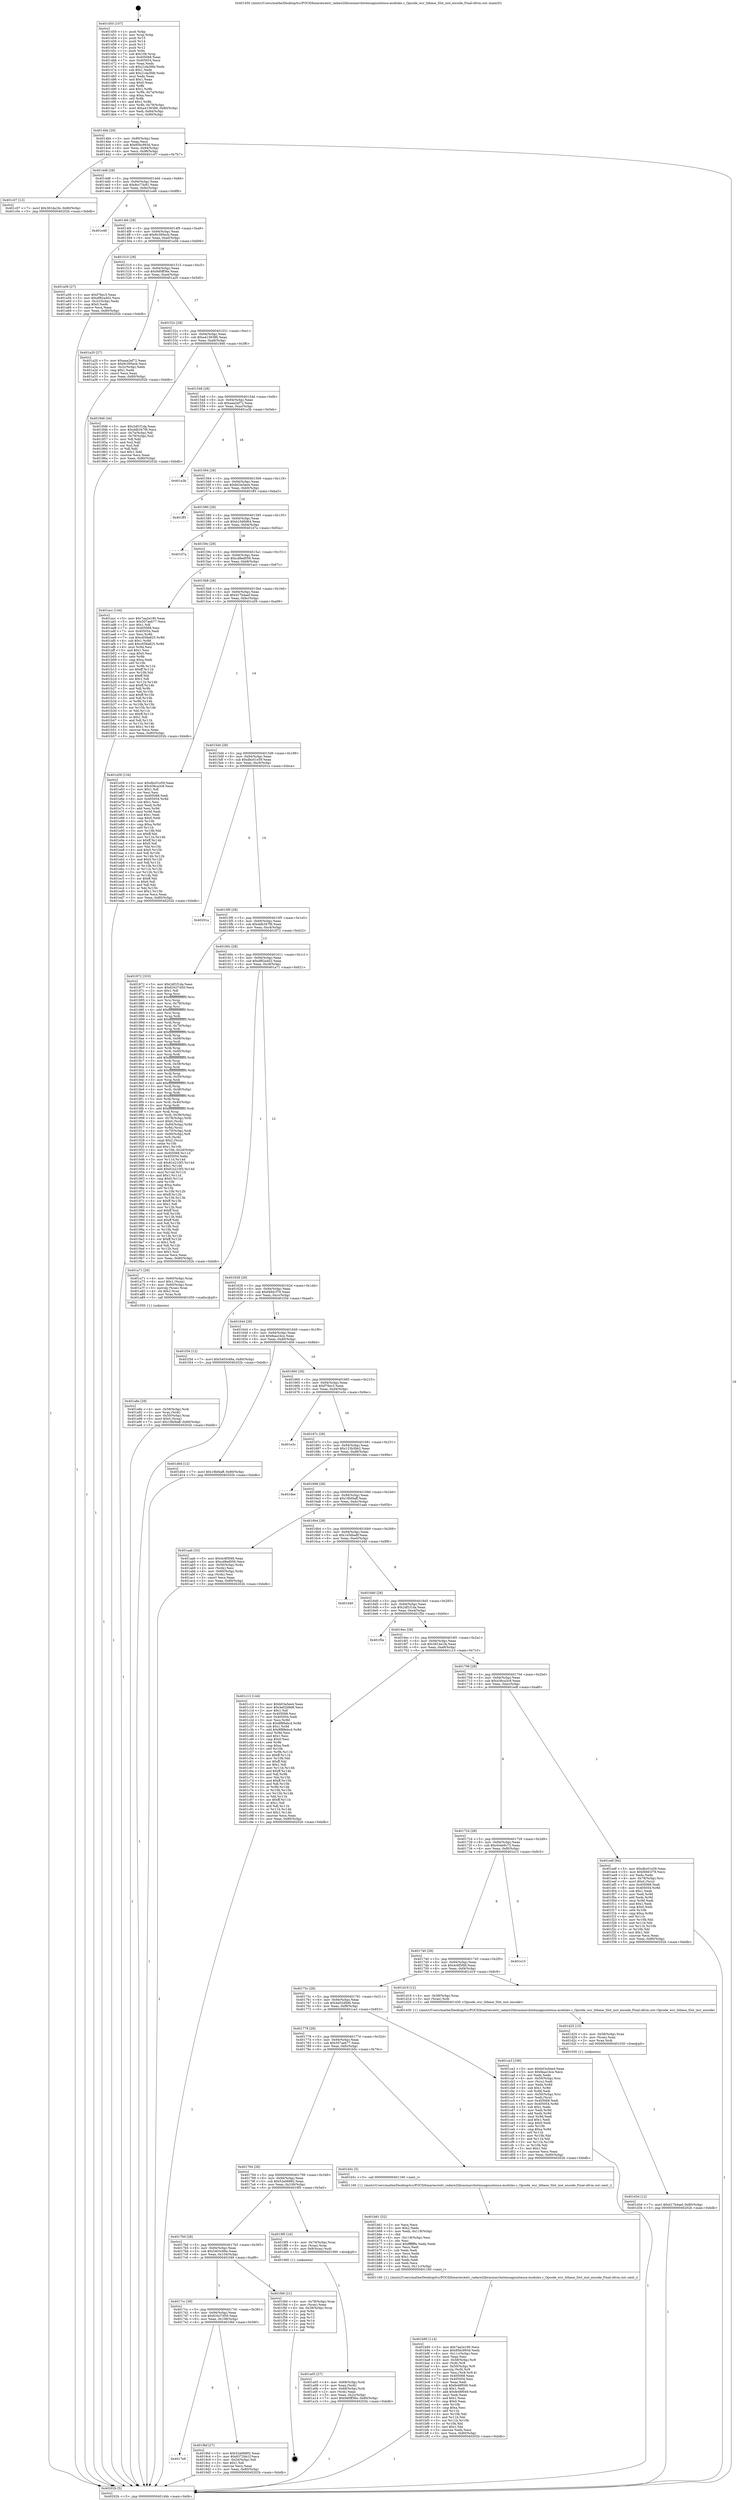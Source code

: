 digraph "0x401450" {
  label = "0x401450 (/mnt/c/Users/mathe/Desktop/tcc/POCII/binaries/extr_radare2librasmarchxtensagnuxtensa-modules.c_Opcode_wsr_litbase_Slot_inst_encode_Final-ollvm.out::main(0))"
  labelloc = "t"
  node[shape=record]

  Entry [label="",width=0.3,height=0.3,shape=circle,fillcolor=black,style=filled]
  "0x4014bb" [label="{
     0x4014bb [29]\l
     | [instrs]\l
     &nbsp;&nbsp;0x4014bb \<+3\>: mov -0x80(%rbp),%eax\l
     &nbsp;&nbsp;0x4014be \<+2\>: mov %eax,%ecx\l
     &nbsp;&nbsp;0x4014c0 \<+6\>: sub $0x85bc993d,%ecx\l
     &nbsp;&nbsp;0x4014c6 \<+6\>: mov %eax,-0x94(%rbp)\l
     &nbsp;&nbsp;0x4014cc \<+6\>: mov %ecx,-0x98(%rbp)\l
     &nbsp;&nbsp;0x4014d2 \<+6\>: je 0000000000401c07 \<main+0x7b7\>\l
  }"]
  "0x401c07" [label="{
     0x401c07 [12]\l
     | [instrs]\l
     &nbsp;&nbsp;0x401c07 \<+7\>: movl $0x381da1fe,-0x80(%rbp)\l
     &nbsp;&nbsp;0x401c0e \<+5\>: jmp 000000000040202b \<main+0xbdb\>\l
  }"]
  "0x4014d8" [label="{
     0x4014d8 [28]\l
     | [instrs]\l
     &nbsp;&nbsp;0x4014d8 \<+5\>: jmp 00000000004014dd \<main+0x8d\>\l
     &nbsp;&nbsp;0x4014dd \<+6\>: mov -0x94(%rbp),%eax\l
     &nbsp;&nbsp;0x4014e3 \<+5\>: sub $0x8cc73c81,%eax\l
     &nbsp;&nbsp;0x4014e8 \<+6\>: mov %eax,-0x9c(%rbp)\l
     &nbsp;&nbsp;0x4014ee \<+6\>: je 0000000000401e48 \<main+0x9f8\>\l
  }"]
  Exit [label="",width=0.3,height=0.3,shape=circle,fillcolor=black,style=filled,peripheries=2]
  "0x401e48" [label="{
     0x401e48\l
  }", style=dashed]
  "0x4014f4" [label="{
     0x4014f4 [28]\l
     | [instrs]\l
     &nbsp;&nbsp;0x4014f4 \<+5\>: jmp 00000000004014f9 \<main+0xa9\>\l
     &nbsp;&nbsp;0x4014f9 \<+6\>: mov -0x94(%rbp),%eax\l
     &nbsp;&nbsp;0x4014ff \<+5\>: sub $0x9c395ecb,%eax\l
     &nbsp;&nbsp;0x401504 \<+6\>: mov %eax,-0xa0(%rbp)\l
     &nbsp;&nbsp;0x40150a \<+6\>: je 0000000000401a56 \<main+0x606\>\l
  }"]
  "0x401d34" [label="{
     0x401d34 [12]\l
     | [instrs]\l
     &nbsp;&nbsp;0x401d34 \<+7\>: movl $0xd17b4aef,-0x80(%rbp)\l
     &nbsp;&nbsp;0x401d3b \<+5\>: jmp 000000000040202b \<main+0xbdb\>\l
  }"]
  "0x401a56" [label="{
     0x401a56 [27]\l
     | [instrs]\l
     &nbsp;&nbsp;0x401a56 \<+5\>: mov $0xf76ec3,%eax\l
     &nbsp;&nbsp;0x401a5b \<+5\>: mov $0xdf82a402,%ecx\l
     &nbsp;&nbsp;0x401a60 \<+3\>: mov -0x2c(%rbp),%edx\l
     &nbsp;&nbsp;0x401a63 \<+3\>: cmp $0x0,%edx\l
     &nbsp;&nbsp;0x401a66 \<+3\>: cmove %ecx,%eax\l
     &nbsp;&nbsp;0x401a69 \<+3\>: mov %eax,-0x80(%rbp)\l
     &nbsp;&nbsp;0x401a6c \<+5\>: jmp 000000000040202b \<main+0xbdb\>\l
  }"]
  "0x401510" [label="{
     0x401510 [28]\l
     | [instrs]\l
     &nbsp;&nbsp;0x401510 \<+5\>: jmp 0000000000401515 \<main+0xc5\>\l
     &nbsp;&nbsp;0x401515 \<+6\>: mov -0x94(%rbp),%eax\l
     &nbsp;&nbsp;0x40151b \<+5\>: sub $0x9d0ff36e,%eax\l
     &nbsp;&nbsp;0x401520 \<+6\>: mov %eax,-0xa4(%rbp)\l
     &nbsp;&nbsp;0x401526 \<+6\>: je 0000000000401a20 \<main+0x5d0\>\l
  }"]
  "0x401d25" [label="{
     0x401d25 [15]\l
     | [instrs]\l
     &nbsp;&nbsp;0x401d25 \<+4\>: mov -0x58(%rbp),%rax\l
     &nbsp;&nbsp;0x401d29 \<+3\>: mov (%rax),%rax\l
     &nbsp;&nbsp;0x401d2c \<+3\>: mov %rax,%rdi\l
     &nbsp;&nbsp;0x401d2f \<+5\>: call 0000000000401030 \<free@plt\>\l
     | [calls]\l
     &nbsp;&nbsp;0x401030 \{1\} (unknown)\l
  }"]
  "0x401a20" [label="{
     0x401a20 [27]\l
     | [instrs]\l
     &nbsp;&nbsp;0x401a20 \<+5\>: mov $0xaaa2ef72,%eax\l
     &nbsp;&nbsp;0x401a25 \<+5\>: mov $0x9c395ecb,%ecx\l
     &nbsp;&nbsp;0x401a2a \<+3\>: mov -0x2c(%rbp),%edx\l
     &nbsp;&nbsp;0x401a2d \<+3\>: cmp $0x1,%edx\l
     &nbsp;&nbsp;0x401a30 \<+3\>: cmovl %ecx,%eax\l
     &nbsp;&nbsp;0x401a33 \<+3\>: mov %eax,-0x80(%rbp)\l
     &nbsp;&nbsp;0x401a36 \<+5\>: jmp 000000000040202b \<main+0xbdb\>\l
  }"]
  "0x40152c" [label="{
     0x40152c [28]\l
     | [instrs]\l
     &nbsp;&nbsp;0x40152c \<+5\>: jmp 0000000000401531 \<main+0xe1\>\l
     &nbsp;&nbsp;0x401531 \<+6\>: mov -0x94(%rbp),%eax\l
     &nbsp;&nbsp;0x401537 \<+5\>: sub $0xa4156386,%eax\l
     &nbsp;&nbsp;0x40153c \<+6\>: mov %eax,-0xa8(%rbp)\l
     &nbsp;&nbsp;0x401542 \<+6\>: je 0000000000401846 \<main+0x3f6\>\l
  }"]
  "0x401b95" [label="{
     0x401b95 [114]\l
     | [instrs]\l
     &nbsp;&nbsp;0x401b95 \<+5\>: mov $0x7aa2e190,%ecx\l
     &nbsp;&nbsp;0x401b9a \<+5\>: mov $0x85bc993d,%edx\l
     &nbsp;&nbsp;0x401b9f \<+6\>: mov -0x11c(%rbp),%esi\l
     &nbsp;&nbsp;0x401ba5 \<+3\>: imul %eax,%esi\l
     &nbsp;&nbsp;0x401ba8 \<+4\>: mov -0x58(%rbp),%r8\l
     &nbsp;&nbsp;0x401bac \<+3\>: mov (%r8),%r8\l
     &nbsp;&nbsp;0x401baf \<+4\>: mov -0x50(%rbp),%r9\l
     &nbsp;&nbsp;0x401bb3 \<+3\>: movslq (%r9),%r9\l
     &nbsp;&nbsp;0x401bb6 \<+4\>: mov %esi,(%r8,%r9,4)\l
     &nbsp;&nbsp;0x401bba \<+7\>: mov 0x405068,%eax\l
     &nbsp;&nbsp;0x401bc1 \<+7\>: mov 0x405054,%esi\l
     &nbsp;&nbsp;0x401bc8 \<+2\>: mov %eax,%edi\l
     &nbsp;&nbsp;0x401bca \<+6\>: sub $0xfe48f049,%edi\l
     &nbsp;&nbsp;0x401bd0 \<+3\>: sub $0x1,%edi\l
     &nbsp;&nbsp;0x401bd3 \<+6\>: add $0xfe48f049,%edi\l
     &nbsp;&nbsp;0x401bd9 \<+3\>: imul %edi,%eax\l
     &nbsp;&nbsp;0x401bdc \<+3\>: and $0x1,%eax\l
     &nbsp;&nbsp;0x401bdf \<+3\>: cmp $0x0,%eax\l
     &nbsp;&nbsp;0x401be2 \<+4\>: sete %r10b\l
     &nbsp;&nbsp;0x401be6 \<+3\>: cmp $0xa,%esi\l
     &nbsp;&nbsp;0x401be9 \<+4\>: setl %r11b\l
     &nbsp;&nbsp;0x401bed \<+3\>: mov %r10b,%bl\l
     &nbsp;&nbsp;0x401bf0 \<+3\>: and %r11b,%bl\l
     &nbsp;&nbsp;0x401bf3 \<+3\>: xor %r11b,%r10b\l
     &nbsp;&nbsp;0x401bf6 \<+3\>: or %r10b,%bl\l
     &nbsp;&nbsp;0x401bf9 \<+3\>: test $0x1,%bl\l
     &nbsp;&nbsp;0x401bfc \<+3\>: cmovne %edx,%ecx\l
     &nbsp;&nbsp;0x401bff \<+3\>: mov %ecx,-0x80(%rbp)\l
     &nbsp;&nbsp;0x401c02 \<+5\>: jmp 000000000040202b \<main+0xbdb\>\l
  }"]
  "0x401846" [label="{
     0x401846 [44]\l
     | [instrs]\l
     &nbsp;&nbsp;0x401846 \<+5\>: mov $0x2df1f1da,%eax\l
     &nbsp;&nbsp;0x40184b \<+5\>: mov $0xddb347f9,%ecx\l
     &nbsp;&nbsp;0x401850 \<+3\>: mov -0x7a(%rbp),%dl\l
     &nbsp;&nbsp;0x401853 \<+4\>: mov -0x79(%rbp),%sil\l
     &nbsp;&nbsp;0x401857 \<+3\>: mov %dl,%dil\l
     &nbsp;&nbsp;0x40185a \<+3\>: and %sil,%dil\l
     &nbsp;&nbsp;0x40185d \<+3\>: xor %sil,%dl\l
     &nbsp;&nbsp;0x401860 \<+3\>: or %dl,%dil\l
     &nbsp;&nbsp;0x401863 \<+4\>: test $0x1,%dil\l
     &nbsp;&nbsp;0x401867 \<+3\>: cmovne %ecx,%eax\l
     &nbsp;&nbsp;0x40186a \<+3\>: mov %eax,-0x80(%rbp)\l
     &nbsp;&nbsp;0x40186d \<+5\>: jmp 000000000040202b \<main+0xbdb\>\l
  }"]
  "0x401548" [label="{
     0x401548 [28]\l
     | [instrs]\l
     &nbsp;&nbsp;0x401548 \<+5\>: jmp 000000000040154d \<main+0xfd\>\l
     &nbsp;&nbsp;0x40154d \<+6\>: mov -0x94(%rbp),%eax\l
     &nbsp;&nbsp;0x401553 \<+5\>: sub $0xaaa2ef72,%eax\l
     &nbsp;&nbsp;0x401558 \<+6\>: mov %eax,-0xac(%rbp)\l
     &nbsp;&nbsp;0x40155e \<+6\>: je 0000000000401a3b \<main+0x5eb\>\l
  }"]
  "0x40202b" [label="{
     0x40202b [5]\l
     | [instrs]\l
     &nbsp;&nbsp;0x40202b \<+5\>: jmp 00000000004014bb \<main+0x6b\>\l
  }"]
  "0x401450" [label="{
     0x401450 [107]\l
     | [instrs]\l
     &nbsp;&nbsp;0x401450 \<+1\>: push %rbp\l
     &nbsp;&nbsp;0x401451 \<+3\>: mov %rsp,%rbp\l
     &nbsp;&nbsp;0x401454 \<+2\>: push %r15\l
     &nbsp;&nbsp;0x401456 \<+2\>: push %r14\l
     &nbsp;&nbsp;0x401458 \<+2\>: push %r13\l
     &nbsp;&nbsp;0x40145a \<+2\>: push %r12\l
     &nbsp;&nbsp;0x40145c \<+1\>: push %rbx\l
     &nbsp;&nbsp;0x40145d \<+7\>: sub $0x108,%rsp\l
     &nbsp;&nbsp;0x401464 \<+7\>: mov 0x405068,%eax\l
     &nbsp;&nbsp;0x40146b \<+7\>: mov 0x405054,%ecx\l
     &nbsp;&nbsp;0x401472 \<+2\>: mov %eax,%edx\l
     &nbsp;&nbsp;0x401474 \<+6\>: sub $0x21da3fdb,%edx\l
     &nbsp;&nbsp;0x40147a \<+3\>: sub $0x1,%edx\l
     &nbsp;&nbsp;0x40147d \<+6\>: add $0x21da3fdb,%edx\l
     &nbsp;&nbsp;0x401483 \<+3\>: imul %edx,%eax\l
     &nbsp;&nbsp;0x401486 \<+3\>: and $0x1,%eax\l
     &nbsp;&nbsp;0x401489 \<+3\>: cmp $0x0,%eax\l
     &nbsp;&nbsp;0x40148c \<+4\>: sete %r8b\l
     &nbsp;&nbsp;0x401490 \<+4\>: and $0x1,%r8b\l
     &nbsp;&nbsp;0x401494 \<+4\>: mov %r8b,-0x7a(%rbp)\l
     &nbsp;&nbsp;0x401498 \<+3\>: cmp $0xa,%ecx\l
     &nbsp;&nbsp;0x40149b \<+4\>: setl %r8b\l
     &nbsp;&nbsp;0x40149f \<+4\>: and $0x1,%r8b\l
     &nbsp;&nbsp;0x4014a3 \<+4\>: mov %r8b,-0x79(%rbp)\l
     &nbsp;&nbsp;0x4014a7 \<+7\>: movl $0xa4156386,-0x80(%rbp)\l
     &nbsp;&nbsp;0x4014ae \<+6\>: mov %edi,-0x84(%rbp)\l
     &nbsp;&nbsp;0x4014b4 \<+7\>: mov %rsi,-0x90(%rbp)\l
  }"]
  "0x401b61" [label="{
     0x401b61 [52]\l
     | [instrs]\l
     &nbsp;&nbsp;0x401b61 \<+2\>: xor %ecx,%ecx\l
     &nbsp;&nbsp;0x401b63 \<+5\>: mov $0x2,%edx\l
     &nbsp;&nbsp;0x401b68 \<+6\>: mov %edx,-0x118(%rbp)\l
     &nbsp;&nbsp;0x401b6e \<+1\>: cltd\l
     &nbsp;&nbsp;0x401b6f \<+6\>: mov -0x118(%rbp),%esi\l
     &nbsp;&nbsp;0x401b75 \<+2\>: idiv %esi\l
     &nbsp;&nbsp;0x401b77 \<+6\>: imul $0xfffffffe,%edx,%edx\l
     &nbsp;&nbsp;0x401b7d \<+2\>: mov %ecx,%edi\l
     &nbsp;&nbsp;0x401b7f \<+2\>: sub %edx,%edi\l
     &nbsp;&nbsp;0x401b81 \<+2\>: mov %ecx,%edx\l
     &nbsp;&nbsp;0x401b83 \<+3\>: sub $0x1,%edx\l
     &nbsp;&nbsp;0x401b86 \<+2\>: add %edx,%edi\l
     &nbsp;&nbsp;0x401b88 \<+2\>: sub %edi,%ecx\l
     &nbsp;&nbsp;0x401b8a \<+6\>: mov %ecx,-0x11c(%rbp)\l
     &nbsp;&nbsp;0x401b90 \<+5\>: call 0000000000401160 \<next_i\>\l
     | [calls]\l
     &nbsp;&nbsp;0x401160 \{1\} (/mnt/c/Users/mathe/Desktop/tcc/POCII/binaries/extr_radare2librasmarchxtensagnuxtensa-modules.c_Opcode_wsr_litbase_Slot_inst_encode_Final-ollvm.out::next_i)\l
  }"]
  "0x401a3b" [label="{
     0x401a3b\l
  }", style=dashed]
  "0x401564" [label="{
     0x401564 [28]\l
     | [instrs]\l
     &nbsp;&nbsp;0x401564 \<+5\>: jmp 0000000000401569 \<main+0x119\>\l
     &nbsp;&nbsp;0x401569 \<+6\>: mov -0x94(%rbp),%eax\l
     &nbsp;&nbsp;0x40156f \<+5\>: sub $0xb03a5ee4,%eax\l
     &nbsp;&nbsp;0x401574 \<+6\>: mov %eax,-0xb0(%rbp)\l
     &nbsp;&nbsp;0x40157a \<+6\>: je 0000000000401ff3 \<main+0xba3\>\l
  }"]
  "0x401a8e" [label="{
     0x401a8e [29]\l
     | [instrs]\l
     &nbsp;&nbsp;0x401a8e \<+4\>: mov -0x58(%rbp),%rdi\l
     &nbsp;&nbsp;0x401a92 \<+3\>: mov %rax,(%rdi)\l
     &nbsp;&nbsp;0x401a95 \<+4\>: mov -0x50(%rbp),%rax\l
     &nbsp;&nbsp;0x401a99 \<+6\>: movl $0x0,(%rax)\l
     &nbsp;&nbsp;0x401a9f \<+7\>: movl $0x18bf4aff,-0x80(%rbp)\l
     &nbsp;&nbsp;0x401aa6 \<+5\>: jmp 000000000040202b \<main+0xbdb\>\l
  }"]
  "0x401ff3" [label="{
     0x401ff3\l
  }", style=dashed]
  "0x401580" [label="{
     0x401580 [28]\l
     | [instrs]\l
     &nbsp;&nbsp;0x401580 \<+5\>: jmp 0000000000401585 \<main+0x135\>\l
     &nbsp;&nbsp;0x401585 \<+6\>: mov -0x94(%rbp),%eax\l
     &nbsp;&nbsp;0x40158b \<+5\>: sub $0xb10d0d64,%eax\l
     &nbsp;&nbsp;0x401590 \<+6\>: mov %eax,-0xb4(%rbp)\l
     &nbsp;&nbsp;0x401596 \<+6\>: je 0000000000401d7a \<main+0x92a\>\l
  }"]
  "0x401a05" [label="{
     0x401a05 [27]\l
     | [instrs]\l
     &nbsp;&nbsp;0x401a05 \<+4\>: mov -0x68(%rbp),%rdi\l
     &nbsp;&nbsp;0x401a09 \<+2\>: mov %eax,(%rdi)\l
     &nbsp;&nbsp;0x401a0b \<+4\>: mov -0x68(%rbp),%rdi\l
     &nbsp;&nbsp;0x401a0f \<+2\>: mov (%rdi),%eax\l
     &nbsp;&nbsp;0x401a11 \<+3\>: mov %eax,-0x2c(%rbp)\l
     &nbsp;&nbsp;0x401a14 \<+7\>: movl $0x9d0ff36e,-0x80(%rbp)\l
     &nbsp;&nbsp;0x401a1b \<+5\>: jmp 000000000040202b \<main+0xbdb\>\l
  }"]
  "0x401d7a" [label="{
     0x401d7a\l
  }", style=dashed]
  "0x40159c" [label="{
     0x40159c [28]\l
     | [instrs]\l
     &nbsp;&nbsp;0x40159c \<+5\>: jmp 00000000004015a1 \<main+0x151\>\l
     &nbsp;&nbsp;0x4015a1 \<+6\>: mov -0x94(%rbp),%eax\l
     &nbsp;&nbsp;0x4015a7 \<+5\>: sub $0xcd9ed056,%eax\l
     &nbsp;&nbsp;0x4015ac \<+6\>: mov %eax,-0xb8(%rbp)\l
     &nbsp;&nbsp;0x4015b2 \<+6\>: je 0000000000401acc \<main+0x67c\>\l
  }"]
  "0x4017e8" [label="{
     0x4017e8\l
  }", style=dashed]
  "0x401acc" [label="{
     0x401acc [144]\l
     | [instrs]\l
     &nbsp;&nbsp;0x401acc \<+5\>: mov $0x7aa2e190,%eax\l
     &nbsp;&nbsp;0x401ad1 \<+5\>: mov $0x507aeb77,%ecx\l
     &nbsp;&nbsp;0x401ad6 \<+2\>: mov $0x1,%dl\l
     &nbsp;&nbsp;0x401ad8 \<+7\>: mov 0x405068,%esi\l
     &nbsp;&nbsp;0x401adf \<+7\>: mov 0x405054,%edi\l
     &nbsp;&nbsp;0x401ae6 \<+3\>: mov %esi,%r8d\l
     &nbsp;&nbsp;0x401ae9 \<+7\>: sub $0xc658a825,%r8d\l
     &nbsp;&nbsp;0x401af0 \<+4\>: sub $0x1,%r8d\l
     &nbsp;&nbsp;0x401af4 \<+7\>: add $0xc658a825,%r8d\l
     &nbsp;&nbsp;0x401afb \<+4\>: imul %r8d,%esi\l
     &nbsp;&nbsp;0x401aff \<+3\>: and $0x1,%esi\l
     &nbsp;&nbsp;0x401b02 \<+3\>: cmp $0x0,%esi\l
     &nbsp;&nbsp;0x401b05 \<+4\>: sete %r9b\l
     &nbsp;&nbsp;0x401b09 \<+3\>: cmp $0xa,%edi\l
     &nbsp;&nbsp;0x401b0c \<+4\>: setl %r10b\l
     &nbsp;&nbsp;0x401b10 \<+3\>: mov %r9b,%r11b\l
     &nbsp;&nbsp;0x401b13 \<+4\>: xor $0xff,%r11b\l
     &nbsp;&nbsp;0x401b17 \<+3\>: mov %r10b,%bl\l
     &nbsp;&nbsp;0x401b1a \<+3\>: xor $0xff,%bl\l
     &nbsp;&nbsp;0x401b1d \<+3\>: xor $0x1,%dl\l
     &nbsp;&nbsp;0x401b20 \<+3\>: mov %r11b,%r14b\l
     &nbsp;&nbsp;0x401b23 \<+4\>: and $0xff,%r14b\l
     &nbsp;&nbsp;0x401b27 \<+3\>: and %dl,%r9b\l
     &nbsp;&nbsp;0x401b2a \<+3\>: mov %bl,%r15b\l
     &nbsp;&nbsp;0x401b2d \<+4\>: and $0xff,%r15b\l
     &nbsp;&nbsp;0x401b31 \<+3\>: and %dl,%r10b\l
     &nbsp;&nbsp;0x401b34 \<+3\>: or %r9b,%r14b\l
     &nbsp;&nbsp;0x401b37 \<+3\>: or %r10b,%r15b\l
     &nbsp;&nbsp;0x401b3a \<+3\>: xor %r15b,%r14b\l
     &nbsp;&nbsp;0x401b3d \<+3\>: or %bl,%r11b\l
     &nbsp;&nbsp;0x401b40 \<+4\>: xor $0xff,%r11b\l
     &nbsp;&nbsp;0x401b44 \<+3\>: or $0x1,%dl\l
     &nbsp;&nbsp;0x401b47 \<+3\>: and %dl,%r11b\l
     &nbsp;&nbsp;0x401b4a \<+3\>: or %r11b,%r14b\l
     &nbsp;&nbsp;0x401b4d \<+4\>: test $0x1,%r14b\l
     &nbsp;&nbsp;0x401b51 \<+3\>: cmovne %ecx,%eax\l
     &nbsp;&nbsp;0x401b54 \<+3\>: mov %eax,-0x80(%rbp)\l
     &nbsp;&nbsp;0x401b57 \<+5\>: jmp 000000000040202b \<main+0xbdb\>\l
  }"]
  "0x4015b8" [label="{
     0x4015b8 [28]\l
     | [instrs]\l
     &nbsp;&nbsp;0x4015b8 \<+5\>: jmp 00000000004015bd \<main+0x16d\>\l
     &nbsp;&nbsp;0x4015bd \<+6\>: mov -0x94(%rbp),%eax\l
     &nbsp;&nbsp;0x4015c3 \<+5\>: sub $0xd17b4aef,%eax\l
     &nbsp;&nbsp;0x4015c8 \<+6\>: mov %eax,-0xbc(%rbp)\l
     &nbsp;&nbsp;0x4015ce \<+6\>: je 0000000000401e59 \<main+0xa09\>\l
  }"]
  "0x4019bf" [label="{
     0x4019bf [27]\l
     | [instrs]\l
     &nbsp;&nbsp;0x4019bf \<+5\>: mov $0x52a06892,%eax\l
     &nbsp;&nbsp;0x4019c4 \<+5\>: mov $0x6372bb1f,%ecx\l
     &nbsp;&nbsp;0x4019c9 \<+3\>: mov -0x2d(%rbp),%dl\l
     &nbsp;&nbsp;0x4019cc \<+3\>: test $0x1,%dl\l
     &nbsp;&nbsp;0x4019cf \<+3\>: cmovne %ecx,%eax\l
     &nbsp;&nbsp;0x4019d2 \<+3\>: mov %eax,-0x80(%rbp)\l
     &nbsp;&nbsp;0x4019d5 \<+5\>: jmp 000000000040202b \<main+0xbdb\>\l
  }"]
  "0x401e59" [label="{
     0x401e59 [134]\l
     | [instrs]\l
     &nbsp;&nbsp;0x401e59 \<+5\>: mov $0xdbc01e59,%eax\l
     &nbsp;&nbsp;0x401e5e \<+5\>: mov $0x436ca3c9,%ecx\l
     &nbsp;&nbsp;0x401e63 \<+2\>: mov $0x1,%dl\l
     &nbsp;&nbsp;0x401e65 \<+2\>: xor %esi,%esi\l
     &nbsp;&nbsp;0x401e67 \<+7\>: mov 0x405068,%edi\l
     &nbsp;&nbsp;0x401e6e \<+8\>: mov 0x405054,%r8d\l
     &nbsp;&nbsp;0x401e76 \<+3\>: sub $0x1,%esi\l
     &nbsp;&nbsp;0x401e79 \<+3\>: mov %edi,%r9d\l
     &nbsp;&nbsp;0x401e7c \<+3\>: add %esi,%r9d\l
     &nbsp;&nbsp;0x401e7f \<+4\>: imul %r9d,%edi\l
     &nbsp;&nbsp;0x401e83 \<+3\>: and $0x1,%edi\l
     &nbsp;&nbsp;0x401e86 \<+3\>: cmp $0x0,%edi\l
     &nbsp;&nbsp;0x401e89 \<+4\>: sete %r10b\l
     &nbsp;&nbsp;0x401e8d \<+4\>: cmp $0xa,%r8d\l
     &nbsp;&nbsp;0x401e91 \<+4\>: setl %r11b\l
     &nbsp;&nbsp;0x401e95 \<+3\>: mov %r10b,%bl\l
     &nbsp;&nbsp;0x401e98 \<+3\>: xor $0xff,%bl\l
     &nbsp;&nbsp;0x401e9b \<+3\>: mov %r11b,%r14b\l
     &nbsp;&nbsp;0x401e9e \<+4\>: xor $0xff,%r14b\l
     &nbsp;&nbsp;0x401ea2 \<+3\>: xor $0x0,%dl\l
     &nbsp;&nbsp;0x401ea5 \<+3\>: mov %bl,%r15b\l
     &nbsp;&nbsp;0x401ea8 \<+4\>: and $0x0,%r15b\l
     &nbsp;&nbsp;0x401eac \<+3\>: and %dl,%r10b\l
     &nbsp;&nbsp;0x401eaf \<+3\>: mov %r14b,%r12b\l
     &nbsp;&nbsp;0x401eb2 \<+4\>: and $0x0,%r12b\l
     &nbsp;&nbsp;0x401eb6 \<+3\>: and %dl,%r11b\l
     &nbsp;&nbsp;0x401eb9 \<+3\>: or %r10b,%r15b\l
     &nbsp;&nbsp;0x401ebc \<+3\>: or %r11b,%r12b\l
     &nbsp;&nbsp;0x401ebf \<+3\>: xor %r12b,%r15b\l
     &nbsp;&nbsp;0x401ec2 \<+3\>: or %r14b,%bl\l
     &nbsp;&nbsp;0x401ec5 \<+3\>: xor $0xff,%bl\l
     &nbsp;&nbsp;0x401ec8 \<+3\>: or $0x0,%dl\l
     &nbsp;&nbsp;0x401ecb \<+2\>: and %dl,%bl\l
     &nbsp;&nbsp;0x401ecd \<+3\>: or %bl,%r15b\l
     &nbsp;&nbsp;0x401ed0 \<+4\>: test $0x1,%r15b\l
     &nbsp;&nbsp;0x401ed4 \<+3\>: cmovne %ecx,%eax\l
     &nbsp;&nbsp;0x401ed7 \<+3\>: mov %eax,-0x80(%rbp)\l
     &nbsp;&nbsp;0x401eda \<+5\>: jmp 000000000040202b \<main+0xbdb\>\l
  }"]
  "0x4015d4" [label="{
     0x4015d4 [28]\l
     | [instrs]\l
     &nbsp;&nbsp;0x4015d4 \<+5\>: jmp 00000000004015d9 \<main+0x189\>\l
     &nbsp;&nbsp;0x4015d9 \<+6\>: mov -0x94(%rbp),%eax\l
     &nbsp;&nbsp;0x4015df \<+5\>: sub $0xdbc01e59,%eax\l
     &nbsp;&nbsp;0x4015e4 \<+6\>: mov %eax,-0xc0(%rbp)\l
     &nbsp;&nbsp;0x4015ea \<+6\>: je 000000000040201a \<main+0xbca\>\l
  }"]
  "0x4017cc" [label="{
     0x4017cc [28]\l
     | [instrs]\l
     &nbsp;&nbsp;0x4017cc \<+5\>: jmp 00000000004017d1 \<main+0x381\>\l
     &nbsp;&nbsp;0x4017d1 \<+6\>: mov -0x94(%rbp),%eax\l
     &nbsp;&nbsp;0x4017d7 \<+5\>: sub $0x63437d50,%eax\l
     &nbsp;&nbsp;0x4017dc \<+6\>: mov %eax,-0x108(%rbp)\l
     &nbsp;&nbsp;0x4017e2 \<+6\>: je 00000000004019bf \<main+0x56f\>\l
  }"]
  "0x40201a" [label="{
     0x40201a\l
  }", style=dashed]
  "0x4015f0" [label="{
     0x4015f0 [28]\l
     | [instrs]\l
     &nbsp;&nbsp;0x4015f0 \<+5\>: jmp 00000000004015f5 \<main+0x1a5\>\l
     &nbsp;&nbsp;0x4015f5 \<+6\>: mov -0x94(%rbp),%eax\l
     &nbsp;&nbsp;0x4015fb \<+5\>: sub $0xddb347f9,%eax\l
     &nbsp;&nbsp;0x401600 \<+6\>: mov %eax,-0xc4(%rbp)\l
     &nbsp;&nbsp;0x401606 \<+6\>: je 0000000000401872 \<main+0x422\>\l
  }"]
  "0x401f49" [label="{
     0x401f49 [21]\l
     | [instrs]\l
     &nbsp;&nbsp;0x401f49 \<+4\>: mov -0x78(%rbp),%rax\l
     &nbsp;&nbsp;0x401f4d \<+2\>: mov (%rax),%eax\l
     &nbsp;&nbsp;0x401f4f \<+4\>: lea -0x28(%rbp),%rsp\l
     &nbsp;&nbsp;0x401f53 \<+1\>: pop %rbx\l
     &nbsp;&nbsp;0x401f54 \<+2\>: pop %r12\l
     &nbsp;&nbsp;0x401f56 \<+2\>: pop %r13\l
     &nbsp;&nbsp;0x401f58 \<+2\>: pop %r14\l
     &nbsp;&nbsp;0x401f5a \<+2\>: pop %r15\l
     &nbsp;&nbsp;0x401f5c \<+1\>: pop %rbp\l
     &nbsp;&nbsp;0x401f5d \<+1\>: ret\l
  }"]
  "0x401872" [label="{
     0x401872 [333]\l
     | [instrs]\l
     &nbsp;&nbsp;0x401872 \<+5\>: mov $0x2df1f1da,%eax\l
     &nbsp;&nbsp;0x401877 \<+5\>: mov $0x63437d50,%ecx\l
     &nbsp;&nbsp;0x40187c \<+2\>: mov $0x1,%dl\l
     &nbsp;&nbsp;0x40187e \<+3\>: mov %rsp,%rsi\l
     &nbsp;&nbsp;0x401881 \<+4\>: add $0xfffffffffffffff0,%rsi\l
     &nbsp;&nbsp;0x401885 \<+3\>: mov %rsi,%rsp\l
     &nbsp;&nbsp;0x401888 \<+4\>: mov %rsi,-0x78(%rbp)\l
     &nbsp;&nbsp;0x40188c \<+3\>: mov %rsp,%rsi\l
     &nbsp;&nbsp;0x40188f \<+4\>: add $0xfffffffffffffff0,%rsi\l
     &nbsp;&nbsp;0x401893 \<+3\>: mov %rsi,%rsp\l
     &nbsp;&nbsp;0x401896 \<+3\>: mov %rsp,%rdi\l
     &nbsp;&nbsp;0x401899 \<+4\>: add $0xfffffffffffffff0,%rdi\l
     &nbsp;&nbsp;0x40189d \<+3\>: mov %rdi,%rsp\l
     &nbsp;&nbsp;0x4018a0 \<+4\>: mov %rdi,-0x70(%rbp)\l
     &nbsp;&nbsp;0x4018a4 \<+3\>: mov %rsp,%rdi\l
     &nbsp;&nbsp;0x4018a7 \<+4\>: add $0xfffffffffffffff0,%rdi\l
     &nbsp;&nbsp;0x4018ab \<+3\>: mov %rdi,%rsp\l
     &nbsp;&nbsp;0x4018ae \<+4\>: mov %rdi,-0x68(%rbp)\l
     &nbsp;&nbsp;0x4018b2 \<+3\>: mov %rsp,%rdi\l
     &nbsp;&nbsp;0x4018b5 \<+4\>: add $0xfffffffffffffff0,%rdi\l
     &nbsp;&nbsp;0x4018b9 \<+3\>: mov %rdi,%rsp\l
     &nbsp;&nbsp;0x4018bc \<+4\>: mov %rdi,-0x60(%rbp)\l
     &nbsp;&nbsp;0x4018c0 \<+3\>: mov %rsp,%rdi\l
     &nbsp;&nbsp;0x4018c3 \<+4\>: add $0xfffffffffffffff0,%rdi\l
     &nbsp;&nbsp;0x4018c7 \<+3\>: mov %rdi,%rsp\l
     &nbsp;&nbsp;0x4018ca \<+4\>: mov %rdi,-0x58(%rbp)\l
     &nbsp;&nbsp;0x4018ce \<+3\>: mov %rsp,%rdi\l
     &nbsp;&nbsp;0x4018d1 \<+4\>: add $0xfffffffffffffff0,%rdi\l
     &nbsp;&nbsp;0x4018d5 \<+3\>: mov %rdi,%rsp\l
     &nbsp;&nbsp;0x4018d8 \<+4\>: mov %rdi,-0x50(%rbp)\l
     &nbsp;&nbsp;0x4018dc \<+3\>: mov %rsp,%rdi\l
     &nbsp;&nbsp;0x4018df \<+4\>: add $0xfffffffffffffff0,%rdi\l
     &nbsp;&nbsp;0x4018e3 \<+3\>: mov %rdi,%rsp\l
     &nbsp;&nbsp;0x4018e6 \<+4\>: mov %rdi,-0x48(%rbp)\l
     &nbsp;&nbsp;0x4018ea \<+3\>: mov %rsp,%rdi\l
     &nbsp;&nbsp;0x4018ed \<+4\>: add $0xfffffffffffffff0,%rdi\l
     &nbsp;&nbsp;0x4018f1 \<+3\>: mov %rdi,%rsp\l
     &nbsp;&nbsp;0x4018f4 \<+4\>: mov %rdi,-0x40(%rbp)\l
     &nbsp;&nbsp;0x4018f8 \<+3\>: mov %rsp,%rdi\l
     &nbsp;&nbsp;0x4018fb \<+4\>: add $0xfffffffffffffff0,%rdi\l
     &nbsp;&nbsp;0x4018ff \<+3\>: mov %rdi,%rsp\l
     &nbsp;&nbsp;0x401902 \<+4\>: mov %rdi,-0x38(%rbp)\l
     &nbsp;&nbsp;0x401906 \<+4\>: mov -0x78(%rbp),%rdi\l
     &nbsp;&nbsp;0x40190a \<+6\>: movl $0x0,(%rdi)\l
     &nbsp;&nbsp;0x401910 \<+7\>: mov -0x84(%rbp),%r8d\l
     &nbsp;&nbsp;0x401917 \<+3\>: mov %r8d,(%rsi)\l
     &nbsp;&nbsp;0x40191a \<+4\>: mov -0x70(%rbp),%rdi\l
     &nbsp;&nbsp;0x40191e \<+7\>: mov -0x90(%rbp),%r9\l
     &nbsp;&nbsp;0x401925 \<+3\>: mov %r9,(%rdi)\l
     &nbsp;&nbsp;0x401928 \<+3\>: cmpl $0x2,(%rsi)\l
     &nbsp;&nbsp;0x40192b \<+4\>: setne %r10b\l
     &nbsp;&nbsp;0x40192f \<+4\>: and $0x1,%r10b\l
     &nbsp;&nbsp;0x401933 \<+4\>: mov %r10b,-0x2d(%rbp)\l
     &nbsp;&nbsp;0x401937 \<+8\>: mov 0x405068,%r11d\l
     &nbsp;&nbsp;0x40193f \<+7\>: mov 0x405054,%ebx\l
     &nbsp;&nbsp;0x401946 \<+3\>: mov %r11d,%r14d\l
     &nbsp;&nbsp;0x401949 \<+7\>: sub $0x81e210f3,%r14d\l
     &nbsp;&nbsp;0x401950 \<+4\>: sub $0x1,%r14d\l
     &nbsp;&nbsp;0x401954 \<+7\>: add $0x81e210f3,%r14d\l
     &nbsp;&nbsp;0x40195b \<+4\>: imul %r14d,%r11d\l
     &nbsp;&nbsp;0x40195f \<+4\>: and $0x1,%r11d\l
     &nbsp;&nbsp;0x401963 \<+4\>: cmp $0x0,%r11d\l
     &nbsp;&nbsp;0x401967 \<+4\>: sete %r10b\l
     &nbsp;&nbsp;0x40196b \<+3\>: cmp $0xa,%ebx\l
     &nbsp;&nbsp;0x40196e \<+4\>: setl %r15b\l
     &nbsp;&nbsp;0x401972 \<+3\>: mov %r10b,%r12b\l
     &nbsp;&nbsp;0x401975 \<+4\>: xor $0xff,%r12b\l
     &nbsp;&nbsp;0x401979 \<+3\>: mov %r15b,%r13b\l
     &nbsp;&nbsp;0x40197c \<+4\>: xor $0xff,%r13b\l
     &nbsp;&nbsp;0x401980 \<+3\>: xor $0x1,%dl\l
     &nbsp;&nbsp;0x401983 \<+3\>: mov %r12b,%sil\l
     &nbsp;&nbsp;0x401986 \<+4\>: and $0xff,%sil\l
     &nbsp;&nbsp;0x40198a \<+3\>: and %dl,%r10b\l
     &nbsp;&nbsp;0x40198d \<+3\>: mov %r13b,%dil\l
     &nbsp;&nbsp;0x401990 \<+4\>: and $0xff,%dil\l
     &nbsp;&nbsp;0x401994 \<+3\>: and %dl,%r15b\l
     &nbsp;&nbsp;0x401997 \<+3\>: or %r10b,%sil\l
     &nbsp;&nbsp;0x40199a \<+3\>: or %r15b,%dil\l
     &nbsp;&nbsp;0x40199d \<+3\>: xor %dil,%sil\l
     &nbsp;&nbsp;0x4019a0 \<+3\>: or %r13b,%r12b\l
     &nbsp;&nbsp;0x4019a3 \<+4\>: xor $0xff,%r12b\l
     &nbsp;&nbsp;0x4019a7 \<+3\>: or $0x1,%dl\l
     &nbsp;&nbsp;0x4019aa \<+3\>: and %dl,%r12b\l
     &nbsp;&nbsp;0x4019ad \<+3\>: or %r12b,%sil\l
     &nbsp;&nbsp;0x4019b0 \<+4\>: test $0x1,%sil\l
     &nbsp;&nbsp;0x4019b4 \<+3\>: cmovne %ecx,%eax\l
     &nbsp;&nbsp;0x4019b7 \<+3\>: mov %eax,-0x80(%rbp)\l
     &nbsp;&nbsp;0x4019ba \<+5\>: jmp 000000000040202b \<main+0xbdb\>\l
  }"]
  "0x40160c" [label="{
     0x40160c [28]\l
     | [instrs]\l
     &nbsp;&nbsp;0x40160c \<+5\>: jmp 0000000000401611 \<main+0x1c1\>\l
     &nbsp;&nbsp;0x401611 \<+6\>: mov -0x94(%rbp),%eax\l
     &nbsp;&nbsp;0x401617 \<+5\>: sub $0xdf82a402,%eax\l
     &nbsp;&nbsp;0x40161c \<+6\>: mov %eax,-0xc8(%rbp)\l
     &nbsp;&nbsp;0x401622 \<+6\>: je 0000000000401a71 \<main+0x621\>\l
  }"]
  "0x4017b0" [label="{
     0x4017b0 [28]\l
     | [instrs]\l
     &nbsp;&nbsp;0x4017b0 \<+5\>: jmp 00000000004017b5 \<main+0x365\>\l
     &nbsp;&nbsp;0x4017b5 \<+6\>: mov -0x94(%rbp),%eax\l
     &nbsp;&nbsp;0x4017bb \<+5\>: sub $0x5403c68a,%eax\l
     &nbsp;&nbsp;0x4017c0 \<+6\>: mov %eax,-0x104(%rbp)\l
     &nbsp;&nbsp;0x4017c6 \<+6\>: je 0000000000401f49 \<main+0xaf9\>\l
  }"]
  "0x4019f5" [label="{
     0x4019f5 [16]\l
     | [instrs]\l
     &nbsp;&nbsp;0x4019f5 \<+4\>: mov -0x70(%rbp),%rax\l
     &nbsp;&nbsp;0x4019f9 \<+3\>: mov (%rax),%rax\l
     &nbsp;&nbsp;0x4019fc \<+4\>: mov 0x8(%rax),%rdi\l
     &nbsp;&nbsp;0x401a00 \<+5\>: call 0000000000401060 \<atoi@plt\>\l
     | [calls]\l
     &nbsp;&nbsp;0x401060 \{1\} (unknown)\l
  }"]
  "0x401a71" [label="{
     0x401a71 [29]\l
     | [instrs]\l
     &nbsp;&nbsp;0x401a71 \<+4\>: mov -0x60(%rbp),%rax\l
     &nbsp;&nbsp;0x401a75 \<+6\>: movl $0x1,(%rax)\l
     &nbsp;&nbsp;0x401a7b \<+4\>: mov -0x60(%rbp),%rax\l
     &nbsp;&nbsp;0x401a7f \<+3\>: movslq (%rax),%rax\l
     &nbsp;&nbsp;0x401a82 \<+4\>: shl $0x2,%rax\l
     &nbsp;&nbsp;0x401a86 \<+3\>: mov %rax,%rdi\l
     &nbsp;&nbsp;0x401a89 \<+5\>: call 0000000000401050 \<malloc@plt\>\l
     | [calls]\l
     &nbsp;&nbsp;0x401050 \{1\} (unknown)\l
  }"]
  "0x401628" [label="{
     0x401628 [28]\l
     | [instrs]\l
     &nbsp;&nbsp;0x401628 \<+5\>: jmp 000000000040162d \<main+0x1dd\>\l
     &nbsp;&nbsp;0x40162d \<+6\>: mov -0x94(%rbp),%eax\l
     &nbsp;&nbsp;0x401633 \<+5\>: sub $0xf49d1f78,%eax\l
     &nbsp;&nbsp;0x401638 \<+6\>: mov %eax,-0xcc(%rbp)\l
     &nbsp;&nbsp;0x40163e \<+6\>: je 0000000000401f3d \<main+0xaed\>\l
  }"]
  "0x401794" [label="{
     0x401794 [28]\l
     | [instrs]\l
     &nbsp;&nbsp;0x401794 \<+5\>: jmp 0000000000401799 \<main+0x349\>\l
     &nbsp;&nbsp;0x401799 \<+6\>: mov -0x94(%rbp),%eax\l
     &nbsp;&nbsp;0x40179f \<+5\>: sub $0x52a06892,%eax\l
     &nbsp;&nbsp;0x4017a4 \<+6\>: mov %eax,-0x100(%rbp)\l
     &nbsp;&nbsp;0x4017aa \<+6\>: je 00000000004019f5 \<main+0x5a5\>\l
  }"]
  "0x401f3d" [label="{
     0x401f3d [12]\l
     | [instrs]\l
     &nbsp;&nbsp;0x401f3d \<+7\>: movl $0x5403c68a,-0x80(%rbp)\l
     &nbsp;&nbsp;0x401f44 \<+5\>: jmp 000000000040202b \<main+0xbdb\>\l
  }"]
  "0x401644" [label="{
     0x401644 [28]\l
     | [instrs]\l
     &nbsp;&nbsp;0x401644 \<+5\>: jmp 0000000000401649 \<main+0x1f9\>\l
     &nbsp;&nbsp;0x401649 \<+6\>: mov -0x94(%rbp),%eax\l
     &nbsp;&nbsp;0x40164f \<+5\>: sub $0xfeaa1bce,%eax\l
     &nbsp;&nbsp;0x401654 \<+6\>: mov %eax,-0xd0(%rbp)\l
     &nbsp;&nbsp;0x40165a \<+6\>: je 0000000000401d0d \<main+0x8bd\>\l
  }"]
  "0x401b5c" [label="{
     0x401b5c [5]\l
     | [instrs]\l
     &nbsp;&nbsp;0x401b5c \<+5\>: call 0000000000401160 \<next_i\>\l
     | [calls]\l
     &nbsp;&nbsp;0x401160 \{1\} (/mnt/c/Users/mathe/Desktop/tcc/POCII/binaries/extr_radare2librasmarchxtensagnuxtensa-modules.c_Opcode_wsr_litbase_Slot_inst_encode_Final-ollvm.out::next_i)\l
  }"]
  "0x401d0d" [label="{
     0x401d0d [12]\l
     | [instrs]\l
     &nbsp;&nbsp;0x401d0d \<+7\>: movl $0x18bf4aff,-0x80(%rbp)\l
     &nbsp;&nbsp;0x401d14 \<+5\>: jmp 000000000040202b \<main+0xbdb\>\l
  }"]
  "0x401660" [label="{
     0x401660 [28]\l
     | [instrs]\l
     &nbsp;&nbsp;0x401660 \<+5\>: jmp 0000000000401665 \<main+0x215\>\l
     &nbsp;&nbsp;0x401665 \<+6\>: mov -0x94(%rbp),%eax\l
     &nbsp;&nbsp;0x40166b \<+5\>: sub $0xf76ec3,%eax\l
     &nbsp;&nbsp;0x401670 \<+6\>: mov %eax,-0xd4(%rbp)\l
     &nbsp;&nbsp;0x401676 \<+6\>: je 0000000000401e3c \<main+0x9ec\>\l
  }"]
  "0x401778" [label="{
     0x401778 [28]\l
     | [instrs]\l
     &nbsp;&nbsp;0x401778 \<+5\>: jmp 000000000040177d \<main+0x32d\>\l
     &nbsp;&nbsp;0x40177d \<+6\>: mov -0x94(%rbp),%eax\l
     &nbsp;&nbsp;0x401783 \<+5\>: sub $0x507aeb77,%eax\l
     &nbsp;&nbsp;0x401788 \<+6\>: mov %eax,-0xfc(%rbp)\l
     &nbsp;&nbsp;0x40178e \<+6\>: je 0000000000401b5c \<main+0x70c\>\l
  }"]
  "0x401e3c" [label="{
     0x401e3c\l
  }", style=dashed]
  "0x40167c" [label="{
     0x40167c [28]\l
     | [instrs]\l
     &nbsp;&nbsp;0x40167c \<+5\>: jmp 0000000000401681 \<main+0x231\>\l
     &nbsp;&nbsp;0x401681 \<+6\>: mov -0x94(%rbp),%eax\l
     &nbsp;&nbsp;0x401687 \<+5\>: sub $0x123b3bb2,%eax\l
     &nbsp;&nbsp;0x40168c \<+6\>: mov %eax,-0xd8(%rbp)\l
     &nbsp;&nbsp;0x401692 \<+6\>: je 0000000000401dee \<main+0x99e\>\l
  }"]
  "0x401ca3" [label="{
     0x401ca3 [106]\l
     | [instrs]\l
     &nbsp;&nbsp;0x401ca3 \<+5\>: mov $0xb03a5ee4,%eax\l
     &nbsp;&nbsp;0x401ca8 \<+5\>: mov $0xfeaa1bce,%ecx\l
     &nbsp;&nbsp;0x401cad \<+2\>: xor %edx,%edx\l
     &nbsp;&nbsp;0x401caf \<+4\>: mov -0x50(%rbp),%rsi\l
     &nbsp;&nbsp;0x401cb3 \<+2\>: mov (%rsi),%edi\l
     &nbsp;&nbsp;0x401cb5 \<+3\>: mov %edx,%r8d\l
     &nbsp;&nbsp;0x401cb8 \<+4\>: sub $0x1,%r8d\l
     &nbsp;&nbsp;0x401cbc \<+3\>: sub %r8d,%edi\l
     &nbsp;&nbsp;0x401cbf \<+4\>: mov -0x50(%rbp),%rsi\l
     &nbsp;&nbsp;0x401cc3 \<+2\>: mov %edi,(%rsi)\l
     &nbsp;&nbsp;0x401cc5 \<+7\>: mov 0x405068,%edi\l
     &nbsp;&nbsp;0x401ccc \<+8\>: mov 0x405054,%r8d\l
     &nbsp;&nbsp;0x401cd4 \<+3\>: sub $0x1,%edx\l
     &nbsp;&nbsp;0x401cd7 \<+3\>: mov %edi,%r9d\l
     &nbsp;&nbsp;0x401cda \<+3\>: add %edx,%r9d\l
     &nbsp;&nbsp;0x401cdd \<+4\>: imul %r9d,%edi\l
     &nbsp;&nbsp;0x401ce1 \<+3\>: and $0x1,%edi\l
     &nbsp;&nbsp;0x401ce4 \<+3\>: cmp $0x0,%edi\l
     &nbsp;&nbsp;0x401ce7 \<+4\>: sete %r10b\l
     &nbsp;&nbsp;0x401ceb \<+4\>: cmp $0xa,%r8d\l
     &nbsp;&nbsp;0x401cef \<+4\>: setl %r11b\l
     &nbsp;&nbsp;0x401cf3 \<+3\>: mov %r10b,%bl\l
     &nbsp;&nbsp;0x401cf6 \<+3\>: and %r11b,%bl\l
     &nbsp;&nbsp;0x401cf9 \<+3\>: xor %r11b,%r10b\l
     &nbsp;&nbsp;0x401cfc \<+3\>: or %r10b,%bl\l
     &nbsp;&nbsp;0x401cff \<+3\>: test $0x1,%bl\l
     &nbsp;&nbsp;0x401d02 \<+3\>: cmovne %ecx,%eax\l
     &nbsp;&nbsp;0x401d05 \<+3\>: mov %eax,-0x80(%rbp)\l
     &nbsp;&nbsp;0x401d08 \<+5\>: jmp 000000000040202b \<main+0xbdb\>\l
  }"]
  "0x401dee" [label="{
     0x401dee\l
  }", style=dashed]
  "0x401698" [label="{
     0x401698 [28]\l
     | [instrs]\l
     &nbsp;&nbsp;0x401698 \<+5\>: jmp 000000000040169d \<main+0x24d\>\l
     &nbsp;&nbsp;0x40169d \<+6\>: mov -0x94(%rbp),%eax\l
     &nbsp;&nbsp;0x4016a3 \<+5\>: sub $0x18bf4aff,%eax\l
     &nbsp;&nbsp;0x4016a8 \<+6\>: mov %eax,-0xdc(%rbp)\l
     &nbsp;&nbsp;0x4016ae \<+6\>: je 0000000000401aab \<main+0x65b\>\l
  }"]
  "0x40175c" [label="{
     0x40175c [28]\l
     | [instrs]\l
     &nbsp;&nbsp;0x40175c \<+5\>: jmp 0000000000401761 \<main+0x311\>\l
     &nbsp;&nbsp;0x401761 \<+6\>: mov -0x94(%rbp),%eax\l
     &nbsp;&nbsp;0x401767 \<+5\>: sub $0x4e02d9d6,%eax\l
     &nbsp;&nbsp;0x40176c \<+6\>: mov %eax,-0xf8(%rbp)\l
     &nbsp;&nbsp;0x401772 \<+6\>: je 0000000000401ca3 \<main+0x853\>\l
  }"]
  "0x401aab" [label="{
     0x401aab [33]\l
     | [instrs]\l
     &nbsp;&nbsp;0x401aab \<+5\>: mov $0x4c6f5f48,%eax\l
     &nbsp;&nbsp;0x401ab0 \<+5\>: mov $0xcd9ed056,%ecx\l
     &nbsp;&nbsp;0x401ab5 \<+4\>: mov -0x50(%rbp),%rdx\l
     &nbsp;&nbsp;0x401ab9 \<+2\>: mov (%rdx),%esi\l
     &nbsp;&nbsp;0x401abb \<+4\>: mov -0x60(%rbp),%rdx\l
     &nbsp;&nbsp;0x401abf \<+2\>: cmp (%rdx),%esi\l
     &nbsp;&nbsp;0x401ac1 \<+3\>: cmovl %ecx,%eax\l
     &nbsp;&nbsp;0x401ac4 \<+3\>: mov %eax,-0x80(%rbp)\l
     &nbsp;&nbsp;0x401ac7 \<+5\>: jmp 000000000040202b \<main+0xbdb\>\l
  }"]
  "0x4016b4" [label="{
     0x4016b4 [28]\l
     | [instrs]\l
     &nbsp;&nbsp;0x4016b4 \<+5\>: jmp 00000000004016b9 \<main+0x269\>\l
     &nbsp;&nbsp;0x4016b9 \<+6\>: mov -0x94(%rbp),%eax\l
     &nbsp;&nbsp;0x4016bf \<+5\>: sub $0x1e5dba8f,%eax\l
     &nbsp;&nbsp;0x4016c4 \<+6\>: mov %eax,-0xe0(%rbp)\l
     &nbsp;&nbsp;0x4016ca \<+6\>: je 0000000000401d40 \<main+0x8f0\>\l
  }"]
  "0x401d19" [label="{
     0x401d19 [12]\l
     | [instrs]\l
     &nbsp;&nbsp;0x401d19 \<+4\>: mov -0x58(%rbp),%rax\l
     &nbsp;&nbsp;0x401d1d \<+3\>: mov (%rax),%rdi\l
     &nbsp;&nbsp;0x401d20 \<+5\>: call 0000000000401430 \<Opcode_wsr_litbase_Slot_inst_encode\>\l
     | [calls]\l
     &nbsp;&nbsp;0x401430 \{1\} (/mnt/c/Users/mathe/Desktop/tcc/POCII/binaries/extr_radare2librasmarchxtensagnuxtensa-modules.c_Opcode_wsr_litbase_Slot_inst_encode_Final-ollvm.out::Opcode_wsr_litbase_Slot_inst_encode)\l
  }"]
  "0x401d40" [label="{
     0x401d40\l
  }", style=dashed]
  "0x4016d0" [label="{
     0x4016d0 [28]\l
     | [instrs]\l
     &nbsp;&nbsp;0x4016d0 \<+5\>: jmp 00000000004016d5 \<main+0x285\>\l
     &nbsp;&nbsp;0x4016d5 \<+6\>: mov -0x94(%rbp),%eax\l
     &nbsp;&nbsp;0x4016db \<+5\>: sub $0x2df1f1da,%eax\l
     &nbsp;&nbsp;0x4016e0 \<+6\>: mov %eax,-0xe4(%rbp)\l
     &nbsp;&nbsp;0x4016e6 \<+6\>: je 0000000000401f5e \<main+0xb0e\>\l
  }"]
  "0x401740" [label="{
     0x401740 [28]\l
     | [instrs]\l
     &nbsp;&nbsp;0x401740 \<+5\>: jmp 0000000000401745 \<main+0x2f5\>\l
     &nbsp;&nbsp;0x401745 \<+6\>: mov -0x94(%rbp),%eax\l
     &nbsp;&nbsp;0x40174b \<+5\>: sub $0x4c6f5f48,%eax\l
     &nbsp;&nbsp;0x401750 \<+6\>: mov %eax,-0xf4(%rbp)\l
     &nbsp;&nbsp;0x401756 \<+6\>: je 0000000000401d19 \<main+0x8c9\>\l
  }"]
  "0x401f5e" [label="{
     0x401f5e\l
  }", style=dashed]
  "0x4016ec" [label="{
     0x4016ec [28]\l
     | [instrs]\l
     &nbsp;&nbsp;0x4016ec \<+5\>: jmp 00000000004016f1 \<main+0x2a1\>\l
     &nbsp;&nbsp;0x4016f1 \<+6\>: mov -0x94(%rbp),%eax\l
     &nbsp;&nbsp;0x4016f7 \<+5\>: sub $0x381da1fe,%eax\l
     &nbsp;&nbsp;0x4016fc \<+6\>: mov %eax,-0xe8(%rbp)\l
     &nbsp;&nbsp;0x401702 \<+6\>: je 0000000000401c13 \<main+0x7c3\>\l
  }"]
  "0x401e15" [label="{
     0x401e15\l
  }", style=dashed]
  "0x401c13" [label="{
     0x401c13 [144]\l
     | [instrs]\l
     &nbsp;&nbsp;0x401c13 \<+5\>: mov $0xb03a5ee4,%eax\l
     &nbsp;&nbsp;0x401c18 \<+5\>: mov $0x4e02d9d6,%ecx\l
     &nbsp;&nbsp;0x401c1d \<+2\>: mov $0x1,%dl\l
     &nbsp;&nbsp;0x401c1f \<+7\>: mov 0x405068,%esi\l
     &nbsp;&nbsp;0x401c26 \<+7\>: mov 0x405054,%edi\l
     &nbsp;&nbsp;0x401c2d \<+3\>: mov %esi,%r8d\l
     &nbsp;&nbsp;0x401c30 \<+7\>: sub $0x8f88ebc4,%r8d\l
     &nbsp;&nbsp;0x401c37 \<+4\>: sub $0x1,%r8d\l
     &nbsp;&nbsp;0x401c3b \<+7\>: add $0x8f88ebc4,%r8d\l
     &nbsp;&nbsp;0x401c42 \<+4\>: imul %r8d,%esi\l
     &nbsp;&nbsp;0x401c46 \<+3\>: and $0x1,%esi\l
     &nbsp;&nbsp;0x401c49 \<+3\>: cmp $0x0,%esi\l
     &nbsp;&nbsp;0x401c4c \<+4\>: sete %r9b\l
     &nbsp;&nbsp;0x401c50 \<+3\>: cmp $0xa,%edi\l
     &nbsp;&nbsp;0x401c53 \<+4\>: setl %r10b\l
     &nbsp;&nbsp;0x401c57 \<+3\>: mov %r9b,%r11b\l
     &nbsp;&nbsp;0x401c5a \<+4\>: xor $0xff,%r11b\l
     &nbsp;&nbsp;0x401c5e \<+3\>: mov %r10b,%bl\l
     &nbsp;&nbsp;0x401c61 \<+3\>: xor $0xff,%bl\l
     &nbsp;&nbsp;0x401c64 \<+3\>: xor $0x1,%dl\l
     &nbsp;&nbsp;0x401c67 \<+3\>: mov %r11b,%r14b\l
     &nbsp;&nbsp;0x401c6a \<+4\>: and $0xff,%r14b\l
     &nbsp;&nbsp;0x401c6e \<+3\>: and %dl,%r9b\l
     &nbsp;&nbsp;0x401c71 \<+3\>: mov %bl,%r15b\l
     &nbsp;&nbsp;0x401c74 \<+4\>: and $0xff,%r15b\l
     &nbsp;&nbsp;0x401c78 \<+3\>: and %dl,%r10b\l
     &nbsp;&nbsp;0x401c7b \<+3\>: or %r9b,%r14b\l
     &nbsp;&nbsp;0x401c7e \<+3\>: or %r10b,%r15b\l
     &nbsp;&nbsp;0x401c81 \<+3\>: xor %r15b,%r14b\l
     &nbsp;&nbsp;0x401c84 \<+3\>: or %bl,%r11b\l
     &nbsp;&nbsp;0x401c87 \<+4\>: xor $0xff,%r11b\l
     &nbsp;&nbsp;0x401c8b \<+3\>: or $0x1,%dl\l
     &nbsp;&nbsp;0x401c8e \<+3\>: and %dl,%r11b\l
     &nbsp;&nbsp;0x401c91 \<+3\>: or %r11b,%r14b\l
     &nbsp;&nbsp;0x401c94 \<+4\>: test $0x1,%r14b\l
     &nbsp;&nbsp;0x401c98 \<+3\>: cmovne %ecx,%eax\l
     &nbsp;&nbsp;0x401c9b \<+3\>: mov %eax,-0x80(%rbp)\l
     &nbsp;&nbsp;0x401c9e \<+5\>: jmp 000000000040202b \<main+0xbdb\>\l
  }"]
  "0x401708" [label="{
     0x401708 [28]\l
     | [instrs]\l
     &nbsp;&nbsp;0x401708 \<+5\>: jmp 000000000040170d \<main+0x2bd\>\l
     &nbsp;&nbsp;0x40170d \<+6\>: mov -0x94(%rbp),%eax\l
     &nbsp;&nbsp;0x401713 \<+5\>: sub $0x436ca3c9,%eax\l
     &nbsp;&nbsp;0x401718 \<+6\>: mov %eax,-0xec(%rbp)\l
     &nbsp;&nbsp;0x40171e \<+6\>: je 0000000000401edf \<main+0xa8f\>\l
  }"]
  "0x401724" [label="{
     0x401724 [28]\l
     | [instrs]\l
     &nbsp;&nbsp;0x401724 \<+5\>: jmp 0000000000401729 \<main+0x2d9\>\l
     &nbsp;&nbsp;0x401729 \<+6\>: mov -0x94(%rbp),%eax\l
     &nbsp;&nbsp;0x40172f \<+5\>: sub $0x444e9c73,%eax\l
     &nbsp;&nbsp;0x401734 \<+6\>: mov %eax,-0xf0(%rbp)\l
     &nbsp;&nbsp;0x40173a \<+6\>: je 0000000000401e15 \<main+0x9c5\>\l
  }"]
  "0x401edf" [label="{
     0x401edf [94]\l
     | [instrs]\l
     &nbsp;&nbsp;0x401edf \<+5\>: mov $0xdbc01e59,%eax\l
     &nbsp;&nbsp;0x401ee4 \<+5\>: mov $0xf49d1f78,%ecx\l
     &nbsp;&nbsp;0x401ee9 \<+2\>: xor %edx,%edx\l
     &nbsp;&nbsp;0x401eeb \<+4\>: mov -0x78(%rbp),%rsi\l
     &nbsp;&nbsp;0x401eef \<+6\>: movl $0x0,(%rsi)\l
     &nbsp;&nbsp;0x401ef5 \<+7\>: mov 0x405068,%edi\l
     &nbsp;&nbsp;0x401efc \<+8\>: mov 0x405054,%r8d\l
     &nbsp;&nbsp;0x401f04 \<+3\>: sub $0x1,%edx\l
     &nbsp;&nbsp;0x401f07 \<+3\>: mov %edi,%r9d\l
     &nbsp;&nbsp;0x401f0a \<+3\>: add %edx,%r9d\l
     &nbsp;&nbsp;0x401f0d \<+4\>: imul %r9d,%edi\l
     &nbsp;&nbsp;0x401f11 \<+3\>: and $0x1,%edi\l
     &nbsp;&nbsp;0x401f14 \<+3\>: cmp $0x0,%edi\l
     &nbsp;&nbsp;0x401f17 \<+4\>: sete %r10b\l
     &nbsp;&nbsp;0x401f1b \<+4\>: cmp $0xa,%r8d\l
     &nbsp;&nbsp;0x401f1f \<+4\>: setl %r11b\l
     &nbsp;&nbsp;0x401f23 \<+3\>: mov %r10b,%bl\l
     &nbsp;&nbsp;0x401f26 \<+3\>: and %r11b,%bl\l
     &nbsp;&nbsp;0x401f29 \<+3\>: xor %r11b,%r10b\l
     &nbsp;&nbsp;0x401f2c \<+3\>: or %r10b,%bl\l
     &nbsp;&nbsp;0x401f2f \<+3\>: test $0x1,%bl\l
     &nbsp;&nbsp;0x401f32 \<+3\>: cmovne %ecx,%eax\l
     &nbsp;&nbsp;0x401f35 \<+3\>: mov %eax,-0x80(%rbp)\l
     &nbsp;&nbsp;0x401f38 \<+5\>: jmp 000000000040202b \<main+0xbdb\>\l
  }"]
  Entry -> "0x401450" [label=" 1"]
  "0x4014bb" -> "0x401c07" [label=" 1"]
  "0x4014bb" -> "0x4014d8" [label=" 19"]
  "0x401f49" -> Exit [label=" 1"]
  "0x4014d8" -> "0x401e48" [label=" 0"]
  "0x4014d8" -> "0x4014f4" [label=" 19"]
  "0x401f3d" -> "0x40202b" [label=" 1"]
  "0x4014f4" -> "0x401a56" [label=" 1"]
  "0x4014f4" -> "0x401510" [label=" 18"]
  "0x401edf" -> "0x40202b" [label=" 1"]
  "0x401510" -> "0x401a20" [label=" 1"]
  "0x401510" -> "0x40152c" [label=" 17"]
  "0x401e59" -> "0x40202b" [label=" 1"]
  "0x40152c" -> "0x401846" [label=" 1"]
  "0x40152c" -> "0x401548" [label=" 16"]
  "0x401846" -> "0x40202b" [label=" 1"]
  "0x401450" -> "0x4014bb" [label=" 1"]
  "0x40202b" -> "0x4014bb" [label=" 19"]
  "0x401d34" -> "0x40202b" [label=" 1"]
  "0x401548" -> "0x401a3b" [label=" 0"]
  "0x401548" -> "0x401564" [label=" 16"]
  "0x401d25" -> "0x401d34" [label=" 1"]
  "0x401564" -> "0x401ff3" [label=" 0"]
  "0x401564" -> "0x401580" [label=" 16"]
  "0x401d19" -> "0x401d25" [label=" 1"]
  "0x401580" -> "0x401d7a" [label=" 0"]
  "0x401580" -> "0x40159c" [label=" 16"]
  "0x401d0d" -> "0x40202b" [label=" 1"]
  "0x40159c" -> "0x401acc" [label=" 1"]
  "0x40159c" -> "0x4015b8" [label=" 15"]
  "0x401ca3" -> "0x40202b" [label=" 1"]
  "0x4015b8" -> "0x401e59" [label=" 1"]
  "0x4015b8" -> "0x4015d4" [label=" 14"]
  "0x401c13" -> "0x40202b" [label=" 1"]
  "0x4015d4" -> "0x40201a" [label=" 0"]
  "0x4015d4" -> "0x4015f0" [label=" 14"]
  "0x401b95" -> "0x40202b" [label=" 1"]
  "0x4015f0" -> "0x401872" [label=" 1"]
  "0x4015f0" -> "0x40160c" [label=" 13"]
  "0x401b61" -> "0x401b95" [label=" 1"]
  "0x401872" -> "0x40202b" [label=" 1"]
  "0x401acc" -> "0x40202b" [label=" 1"]
  "0x40160c" -> "0x401a71" [label=" 1"]
  "0x40160c" -> "0x401628" [label=" 12"]
  "0x401aab" -> "0x40202b" [label=" 2"]
  "0x401628" -> "0x401f3d" [label=" 1"]
  "0x401628" -> "0x401644" [label=" 11"]
  "0x401a71" -> "0x401a8e" [label=" 1"]
  "0x401644" -> "0x401d0d" [label=" 1"]
  "0x401644" -> "0x401660" [label=" 10"]
  "0x401a56" -> "0x40202b" [label=" 1"]
  "0x401660" -> "0x401e3c" [label=" 0"]
  "0x401660" -> "0x40167c" [label=" 10"]
  "0x401a05" -> "0x40202b" [label=" 1"]
  "0x40167c" -> "0x401dee" [label=" 0"]
  "0x40167c" -> "0x401698" [label=" 10"]
  "0x4019f5" -> "0x401a05" [label=" 1"]
  "0x401698" -> "0x401aab" [label=" 2"]
  "0x401698" -> "0x4016b4" [label=" 8"]
  "0x4017cc" -> "0x4017e8" [label=" 0"]
  "0x4016b4" -> "0x401d40" [label=" 0"]
  "0x4016b4" -> "0x4016d0" [label=" 8"]
  "0x4017cc" -> "0x4019bf" [label=" 1"]
  "0x4016d0" -> "0x401f5e" [label=" 0"]
  "0x4016d0" -> "0x4016ec" [label=" 8"]
  "0x4017b0" -> "0x4017cc" [label=" 1"]
  "0x4016ec" -> "0x401c13" [label=" 1"]
  "0x4016ec" -> "0x401708" [label=" 7"]
  "0x4017b0" -> "0x401f49" [label=" 1"]
  "0x401708" -> "0x401edf" [label=" 1"]
  "0x401708" -> "0x401724" [label=" 6"]
  "0x401b5c" -> "0x401b61" [label=" 1"]
  "0x401724" -> "0x401e15" [label=" 0"]
  "0x401724" -> "0x401740" [label=" 6"]
  "0x401c07" -> "0x40202b" [label=" 1"]
  "0x401740" -> "0x401d19" [label=" 1"]
  "0x401740" -> "0x40175c" [label=" 5"]
  "0x4019bf" -> "0x40202b" [label=" 1"]
  "0x40175c" -> "0x401ca3" [label=" 1"]
  "0x40175c" -> "0x401778" [label=" 4"]
  "0x401a20" -> "0x40202b" [label=" 1"]
  "0x401778" -> "0x401b5c" [label=" 1"]
  "0x401778" -> "0x401794" [label=" 3"]
  "0x401a8e" -> "0x40202b" [label=" 1"]
  "0x401794" -> "0x4019f5" [label=" 1"]
  "0x401794" -> "0x4017b0" [label=" 2"]
}
